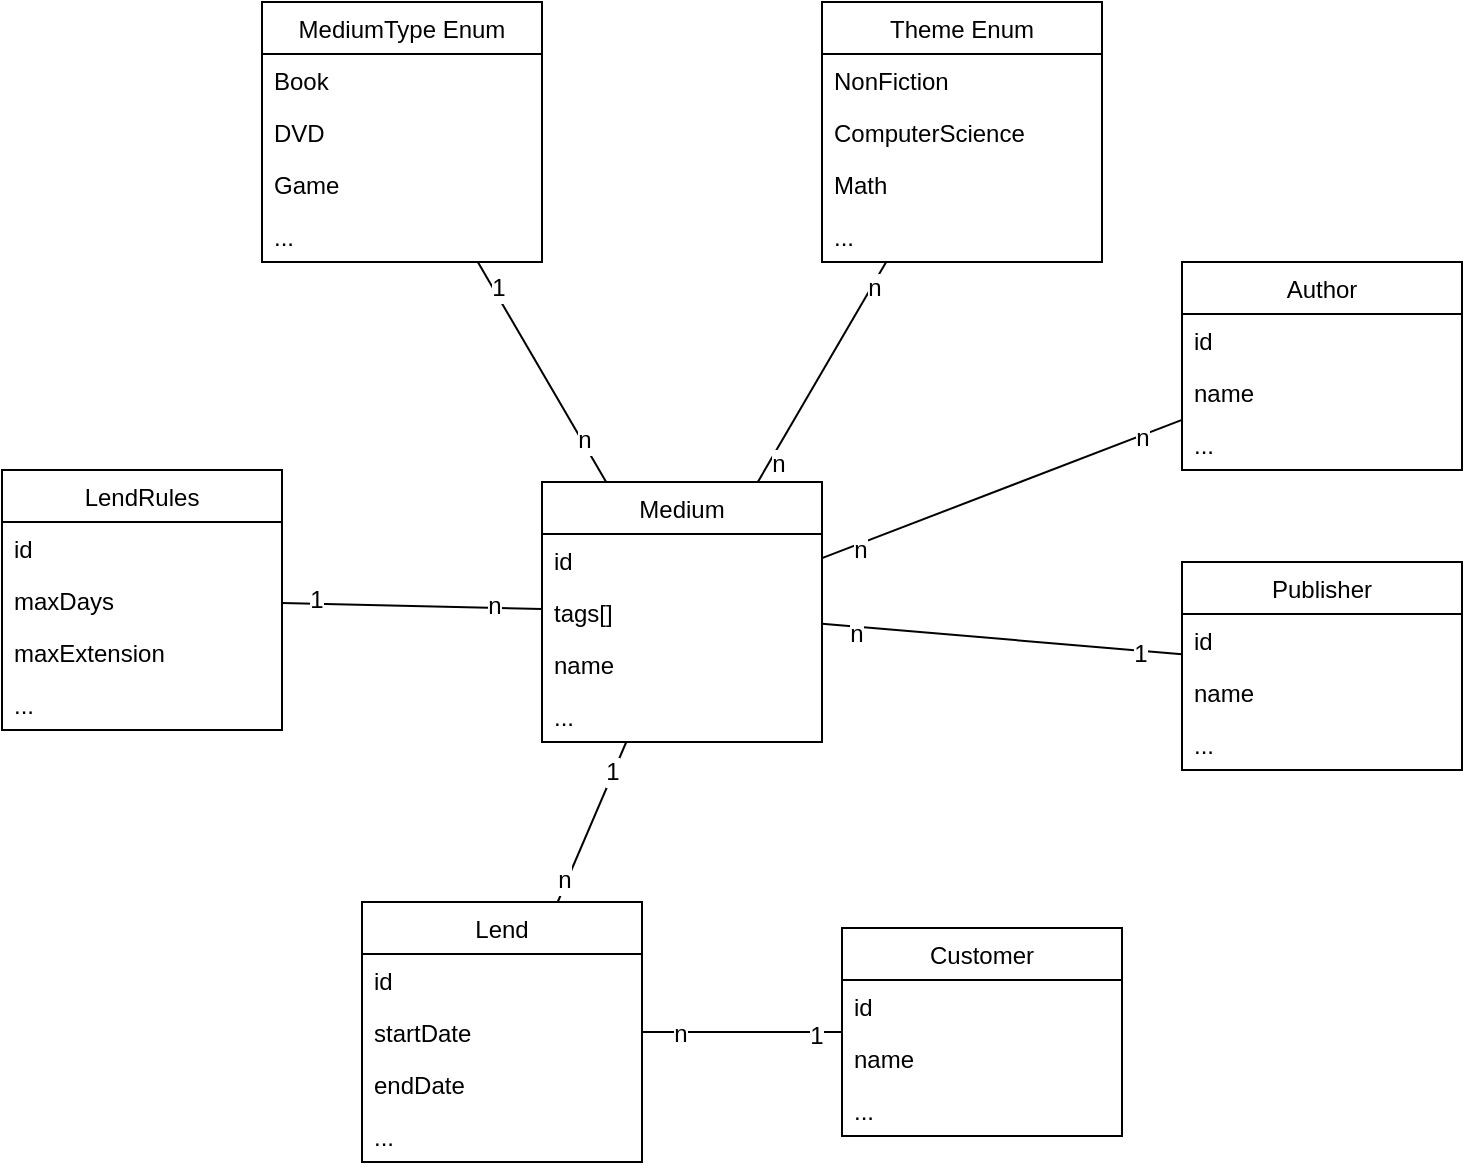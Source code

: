 <mxfile version="12.4.2" type="device" pages="1"><diagram id="lF3XhTDM7pN910u5dSS2" name="Page-1"><mxGraphModel dx="2249" dy="822" grid="1" gridSize="10" guides="1" tooltips="1" connect="1" arrows="1" fold="1" page="1" pageScale="1" pageWidth="827" pageHeight="1169" math="0" shadow="0"><root><mxCell id="0"/><mxCell id="1" parent="0"/><mxCell id="Hsreun65CRTBczWZcvti-3" value="MediumType Enum" style="swimlane;fontStyle=0;childLayout=stackLayout;horizontal=1;startSize=26;fillColor=none;horizontalStack=0;resizeParent=1;resizeParentMax=0;resizeLast=0;collapsible=1;marginBottom=0;" vertex="1" parent="1"><mxGeometry x="40" y="80" width="140" height="130" as="geometry"/></mxCell><mxCell id="Hsreun65CRTBczWZcvti-4" value="Book" style="text;strokeColor=none;fillColor=none;align=left;verticalAlign=top;spacingLeft=4;spacingRight=4;overflow=hidden;rotatable=0;points=[[0,0.5],[1,0.5]];portConstraint=eastwest;" vertex="1" parent="Hsreun65CRTBczWZcvti-3"><mxGeometry y="26" width="140" height="26" as="geometry"/></mxCell><mxCell id="Hsreun65CRTBczWZcvti-5" value="DVD" style="text;strokeColor=none;fillColor=none;align=left;verticalAlign=top;spacingLeft=4;spacingRight=4;overflow=hidden;rotatable=0;points=[[0,0.5],[1,0.5]];portConstraint=eastwest;" vertex="1" parent="Hsreun65CRTBczWZcvti-3"><mxGeometry y="52" width="140" height="26" as="geometry"/></mxCell><mxCell id="Hsreun65CRTBczWZcvti-6" value="Game" style="text;strokeColor=none;fillColor=none;align=left;verticalAlign=top;spacingLeft=4;spacingRight=4;overflow=hidden;rotatable=0;points=[[0,0.5],[1,0.5]];portConstraint=eastwest;" vertex="1" parent="Hsreun65CRTBczWZcvti-3"><mxGeometry y="78" width="140" height="26" as="geometry"/></mxCell><mxCell id="Hsreun65CRTBczWZcvti-7" value="..." style="text;strokeColor=none;fillColor=none;align=left;verticalAlign=top;spacingLeft=4;spacingRight=4;overflow=hidden;rotatable=0;points=[[0,0.5],[1,0.5]];portConstraint=eastwest;" vertex="1" parent="Hsreun65CRTBczWZcvti-3"><mxGeometry y="104" width="140" height="26" as="geometry"/></mxCell><mxCell id="Hsreun65CRTBczWZcvti-8" style="rounded=0;orthogonalLoop=1;jettySize=auto;html=1;endArrow=none;endFill=0;" edge="1" parent="1" source="Hsreun65CRTBczWZcvti-3" target="Hsreun65CRTBczWZcvti-10"><mxGeometry relative="1" as="geometry"><mxPoint x="243.472" y="300" as="targetPoint"/></mxGeometry></mxCell><mxCell id="Hsreun65CRTBczWZcvti-28" value="1" style="text;html=1;align=center;verticalAlign=middle;resizable=0;points=[];;labelBackgroundColor=#ffffff;" vertex="1" connectable="0" parent="Hsreun65CRTBczWZcvti-8"><mxGeometry x="-0.74" y="2" relative="1" as="geometry"><mxPoint as="offset"/></mxGeometry></mxCell><mxCell id="Hsreun65CRTBczWZcvti-29" value="n" style="text;html=1;align=center;verticalAlign=middle;resizable=0;points=[];;labelBackgroundColor=#ffffff;" vertex="1" connectable="0" parent="Hsreun65CRTBczWZcvti-8"><mxGeometry x="0.626" y="1" relative="1" as="geometry"><mxPoint as="offset"/></mxGeometry></mxCell><mxCell id="Hsreun65CRTBczWZcvti-10" value="Medium" style="swimlane;fontStyle=0;childLayout=stackLayout;horizontal=1;startSize=26;fillColor=none;horizontalStack=0;resizeParent=1;resizeParentMax=0;resizeLast=0;collapsible=1;marginBottom=0;" vertex="1" parent="1"><mxGeometry x="180" y="320" width="140" height="130" as="geometry"/></mxCell><mxCell id="Hsreun65CRTBczWZcvti-44" value="id" style="text;strokeColor=none;fillColor=none;align=left;verticalAlign=top;spacingLeft=4;spacingRight=4;overflow=hidden;rotatable=0;points=[[0,0.5],[1,0.5]];portConstraint=eastwest;" vertex="1" parent="Hsreun65CRTBczWZcvti-10"><mxGeometry y="26" width="140" height="26" as="geometry"/></mxCell><mxCell id="Hsreun65CRTBczWZcvti-11" value="tags[]" style="text;strokeColor=none;fillColor=none;align=left;verticalAlign=top;spacingLeft=4;spacingRight=4;overflow=hidden;rotatable=0;points=[[0,0.5],[1,0.5]];portConstraint=eastwest;" vertex="1" parent="Hsreun65CRTBczWZcvti-10"><mxGeometry y="52" width="140" height="26" as="geometry"/></mxCell><mxCell id="Hsreun65CRTBczWZcvti-14" value="name" style="text;strokeColor=none;fillColor=none;align=left;verticalAlign=top;spacingLeft=4;spacingRight=4;overflow=hidden;rotatable=0;points=[[0,0.5],[1,0.5]];portConstraint=eastwest;" vertex="1" parent="Hsreun65CRTBczWZcvti-10"><mxGeometry y="78" width="140" height="26" as="geometry"/></mxCell><mxCell id="Hsreun65CRTBczWZcvti-15" value="..." style="text;strokeColor=none;fillColor=none;align=left;verticalAlign=top;spacingLeft=4;spacingRight=4;overflow=hidden;rotatable=0;points=[[0,0.5],[1,0.5]];portConstraint=eastwest;" vertex="1" parent="Hsreun65CRTBczWZcvti-10"><mxGeometry y="104" width="140" height="26" as="geometry"/></mxCell><mxCell id="Hsreun65CRTBczWZcvti-16" value="Theme Enum" style="swimlane;fontStyle=0;childLayout=stackLayout;horizontal=1;startSize=26;fillColor=none;horizontalStack=0;resizeParent=1;resizeParentMax=0;resizeLast=0;collapsible=1;marginBottom=0;" vertex="1" parent="1"><mxGeometry x="320" y="80" width="140" height="130" as="geometry"/></mxCell><mxCell id="Hsreun65CRTBczWZcvti-20" value="NonFiction" style="text;strokeColor=none;fillColor=none;align=left;verticalAlign=top;spacingLeft=4;spacingRight=4;overflow=hidden;rotatable=0;points=[[0,0.5],[1,0.5]];portConstraint=eastwest;" vertex="1" parent="Hsreun65CRTBczWZcvti-16"><mxGeometry y="26" width="140" height="26" as="geometry"/></mxCell><mxCell id="Hsreun65CRTBczWZcvti-17" value="ComputerScience" style="text;strokeColor=none;fillColor=none;align=left;verticalAlign=top;spacingLeft=4;spacingRight=4;overflow=hidden;rotatable=0;points=[[0,0.5],[1,0.5]];portConstraint=eastwest;" vertex="1" parent="Hsreun65CRTBczWZcvti-16"><mxGeometry y="52" width="140" height="26" as="geometry"/></mxCell><mxCell id="Hsreun65CRTBczWZcvti-18" value="Math" style="text;strokeColor=none;fillColor=none;align=left;verticalAlign=top;spacingLeft=4;spacingRight=4;overflow=hidden;rotatable=0;points=[[0,0.5],[1,0.5]];portConstraint=eastwest;" vertex="1" parent="Hsreun65CRTBczWZcvti-16"><mxGeometry y="78" width="140" height="26" as="geometry"/></mxCell><mxCell id="Hsreun65CRTBczWZcvti-30" value="..." style="text;strokeColor=none;fillColor=none;align=left;verticalAlign=top;spacingLeft=4;spacingRight=4;overflow=hidden;rotatable=0;points=[[0,0.5],[1,0.5]];portConstraint=eastwest;" vertex="1" parent="Hsreun65CRTBczWZcvti-16"><mxGeometry y="104" width="140" height="26" as="geometry"/></mxCell><mxCell id="Hsreun65CRTBczWZcvti-21" style="rounded=0;orthogonalLoop=1;jettySize=auto;html=1;endArrow=none;endFill=0;" edge="1" parent="1" source="Hsreun65CRTBczWZcvti-16" target="Hsreun65CRTBczWZcvti-10"><mxGeometry relative="1" as="geometry"><mxPoint x="174.405" y="220" as="sourcePoint"/><mxPoint x="266.476" y="330" as="targetPoint"/></mxGeometry></mxCell><mxCell id="Hsreun65CRTBczWZcvti-26" value="n" style="text;html=1;align=center;verticalAlign=middle;resizable=0;points=[];;labelBackgroundColor=#ffffff;" vertex="1" connectable="0" parent="Hsreun65CRTBczWZcvti-21"><mxGeometry x="-0.769" y="1" relative="1" as="geometry"><mxPoint as="offset"/></mxGeometry></mxCell><mxCell id="Hsreun65CRTBczWZcvti-27" value="n" style="text;html=1;align=center;verticalAlign=middle;resizable=0;points=[];;labelBackgroundColor=#ffffff;" vertex="1" connectable="0" parent="Hsreun65CRTBczWZcvti-21"><mxGeometry x="0.811" y="4" relative="1" as="geometry"><mxPoint y="-1" as="offset"/></mxGeometry></mxCell><mxCell id="Hsreun65CRTBczWZcvti-22" value="Author" style="swimlane;fontStyle=0;childLayout=stackLayout;horizontal=1;startSize=26;fillColor=none;horizontalStack=0;resizeParent=1;resizeParentMax=0;resizeLast=0;collapsible=1;marginBottom=0;" vertex="1" parent="1"><mxGeometry x="500" y="210" width="140" height="104" as="geometry"/></mxCell><mxCell id="Hsreun65CRTBczWZcvti-49" value="id" style="text;strokeColor=none;fillColor=none;align=left;verticalAlign=top;spacingLeft=4;spacingRight=4;overflow=hidden;rotatable=0;points=[[0,0.5],[1,0.5]];portConstraint=eastwest;" vertex="1" parent="Hsreun65CRTBczWZcvti-22"><mxGeometry y="26" width="140" height="26" as="geometry"/></mxCell><mxCell id="Hsreun65CRTBczWZcvti-23" value="name" style="text;strokeColor=none;fillColor=none;align=left;verticalAlign=top;spacingLeft=4;spacingRight=4;overflow=hidden;rotatable=0;points=[[0,0.5],[1,0.5]];portConstraint=eastwest;" vertex="1" parent="Hsreun65CRTBczWZcvti-22"><mxGeometry y="52" width="140" height="26" as="geometry"/></mxCell><mxCell id="Hsreun65CRTBczWZcvti-25" value="..." style="text;strokeColor=none;fillColor=none;align=left;verticalAlign=top;spacingLeft=4;spacingRight=4;overflow=hidden;rotatable=0;points=[[0,0.5],[1,0.5]];portConstraint=eastwest;" vertex="1" parent="Hsreun65CRTBczWZcvti-22"><mxGeometry y="78" width="140" height="26" as="geometry"/></mxCell><mxCell id="Hsreun65CRTBczWZcvti-31" style="rounded=0;orthogonalLoop=1;jettySize=auto;html=1;endArrow=none;endFill=0;" edge="1" parent="1" source="Hsreun65CRTBczWZcvti-22" target="Hsreun65CRTBczWZcvti-10"><mxGeometry relative="1" as="geometry"><mxPoint x="359.912" y="220" as="sourcePoint"/><mxPoint x="292.07" y="330" as="targetPoint"/></mxGeometry></mxCell><mxCell id="Hsreun65CRTBczWZcvti-32" value="n" style="text;html=1;align=center;verticalAlign=middle;resizable=0;points=[];;labelBackgroundColor=#ffffff;" vertex="1" connectable="0" parent="Hsreun65CRTBczWZcvti-31"><mxGeometry x="-0.769" y="1" relative="1" as="geometry"><mxPoint as="offset"/></mxGeometry></mxCell><mxCell id="Hsreun65CRTBczWZcvti-33" value="n" style="text;html=1;align=center;verticalAlign=middle;resizable=0;points=[];;labelBackgroundColor=#ffffff;" vertex="1" connectable="0" parent="Hsreun65CRTBczWZcvti-31"><mxGeometry x="0.811" y="4" relative="1" as="geometry"><mxPoint y="-1" as="offset"/></mxGeometry></mxCell><mxCell id="Hsreun65CRTBczWZcvti-34" value="Publisher" style="swimlane;fontStyle=0;childLayout=stackLayout;horizontal=1;startSize=26;fillColor=none;horizontalStack=0;resizeParent=1;resizeParentMax=0;resizeLast=0;collapsible=1;marginBottom=0;" vertex="1" parent="1"><mxGeometry x="500" y="360" width="140" height="104" as="geometry"/></mxCell><mxCell id="Hsreun65CRTBczWZcvti-50" value="id" style="text;strokeColor=none;fillColor=none;align=left;verticalAlign=top;spacingLeft=4;spacingRight=4;overflow=hidden;rotatable=0;points=[[0,0.5],[1,0.5]];portConstraint=eastwest;" vertex="1" parent="Hsreun65CRTBczWZcvti-34"><mxGeometry y="26" width="140" height="26" as="geometry"/></mxCell><mxCell id="Hsreun65CRTBczWZcvti-35" value="name" style="text;strokeColor=none;fillColor=none;align=left;verticalAlign=top;spacingLeft=4;spacingRight=4;overflow=hidden;rotatable=0;points=[[0,0.5],[1,0.5]];portConstraint=eastwest;" vertex="1" parent="Hsreun65CRTBczWZcvti-34"><mxGeometry y="52" width="140" height="26" as="geometry"/></mxCell><mxCell id="Hsreun65CRTBczWZcvti-36" value="..." style="text;strokeColor=none;fillColor=none;align=left;verticalAlign=top;spacingLeft=4;spacingRight=4;overflow=hidden;rotatable=0;points=[[0,0.5],[1,0.5]];portConstraint=eastwest;" vertex="1" parent="Hsreun65CRTBczWZcvti-34"><mxGeometry y="78" width="140" height="26" as="geometry"/></mxCell><mxCell id="Hsreun65CRTBczWZcvti-37" style="rounded=0;orthogonalLoop=1;jettySize=auto;html=1;endArrow=none;endFill=0;" edge="1" parent="1" source="Hsreun65CRTBczWZcvti-34" target="Hsreun65CRTBczWZcvti-10"><mxGeometry relative="1" as="geometry"><mxPoint x="410" y="319.955" as="sourcePoint"/><mxPoint x="330" y="353.045" as="targetPoint"/></mxGeometry></mxCell><mxCell id="Hsreun65CRTBczWZcvti-38" value="1" style="text;html=1;align=center;verticalAlign=middle;resizable=0;points=[];;labelBackgroundColor=#ffffff;" vertex="1" connectable="0" parent="Hsreun65CRTBczWZcvti-37"><mxGeometry x="-0.769" y="1" relative="1" as="geometry"><mxPoint as="offset"/></mxGeometry></mxCell><mxCell id="Hsreun65CRTBczWZcvti-39" value="n" style="text;html=1;align=center;verticalAlign=middle;resizable=0;points=[];;labelBackgroundColor=#ffffff;" vertex="1" connectable="0" parent="Hsreun65CRTBczWZcvti-37"><mxGeometry x="0.811" y="4" relative="1" as="geometry"><mxPoint y="-1" as="offset"/></mxGeometry></mxCell><mxCell id="Hsreun65CRTBczWZcvti-40" value="Customer" style="swimlane;fontStyle=0;childLayout=stackLayout;horizontal=1;startSize=26;fillColor=none;horizontalStack=0;resizeParent=1;resizeParentMax=0;resizeLast=0;collapsible=1;marginBottom=0;" vertex="1" parent="1"><mxGeometry x="330" y="543" width="140" height="104" as="geometry"/></mxCell><mxCell id="Hsreun65CRTBczWZcvti-51" value="id" style="text;strokeColor=none;fillColor=none;align=left;verticalAlign=top;spacingLeft=4;spacingRight=4;overflow=hidden;rotatable=0;points=[[0,0.5],[1,0.5]];portConstraint=eastwest;" vertex="1" parent="Hsreun65CRTBczWZcvti-40"><mxGeometry y="26" width="140" height="26" as="geometry"/></mxCell><mxCell id="Hsreun65CRTBczWZcvti-42" value="name" style="text;strokeColor=none;fillColor=none;align=left;verticalAlign=top;spacingLeft=4;spacingRight=4;overflow=hidden;rotatable=0;points=[[0,0.5],[1,0.5]];portConstraint=eastwest;" vertex="1" parent="Hsreun65CRTBczWZcvti-40"><mxGeometry y="52" width="140" height="26" as="geometry"/></mxCell><mxCell id="Hsreun65CRTBczWZcvti-43" value="..." style="text;strokeColor=none;fillColor=none;align=left;verticalAlign=top;spacingLeft=4;spacingRight=4;overflow=hidden;rotatable=0;points=[[0,0.5],[1,0.5]];portConstraint=eastwest;" vertex="1" parent="Hsreun65CRTBczWZcvti-40"><mxGeometry y="78" width="140" height="26" as="geometry"/></mxCell><mxCell id="Hsreun65CRTBczWZcvti-52" value="LendRules" style="swimlane;fontStyle=0;childLayout=stackLayout;horizontal=1;startSize=26;fillColor=none;horizontalStack=0;resizeParent=1;resizeParentMax=0;resizeLast=0;collapsible=1;marginBottom=0;" vertex="1" parent="1"><mxGeometry x="-90" y="314" width="140" height="130" as="geometry"/></mxCell><mxCell id="Hsreun65CRTBczWZcvti-53" value="id" style="text;strokeColor=none;fillColor=none;align=left;verticalAlign=top;spacingLeft=4;spacingRight=4;overflow=hidden;rotatable=0;points=[[0,0.5],[1,0.5]];portConstraint=eastwest;" vertex="1" parent="Hsreun65CRTBczWZcvti-52"><mxGeometry y="26" width="140" height="26" as="geometry"/></mxCell><mxCell id="Hsreun65CRTBczWZcvti-54" value="maxDays" style="text;strokeColor=none;fillColor=none;align=left;verticalAlign=top;spacingLeft=4;spacingRight=4;overflow=hidden;rotatable=0;points=[[0,0.5],[1,0.5]];portConstraint=eastwest;" vertex="1" parent="Hsreun65CRTBczWZcvti-52"><mxGeometry y="52" width="140" height="26" as="geometry"/></mxCell><mxCell id="Hsreun65CRTBczWZcvti-59" value="maxExtension" style="text;strokeColor=none;fillColor=none;align=left;verticalAlign=top;spacingLeft=4;spacingRight=4;overflow=hidden;rotatable=0;points=[[0,0.5],[1,0.5]];portConstraint=eastwest;" vertex="1" parent="Hsreun65CRTBczWZcvti-52"><mxGeometry y="78" width="140" height="26" as="geometry"/></mxCell><mxCell id="Hsreun65CRTBczWZcvti-55" value="..." style="text;strokeColor=none;fillColor=none;align=left;verticalAlign=top;spacingLeft=4;spacingRight=4;overflow=hidden;rotatable=0;points=[[0,0.5],[1,0.5]];portConstraint=eastwest;" vertex="1" parent="Hsreun65CRTBczWZcvti-52"><mxGeometry y="104" width="140" height="26" as="geometry"/></mxCell><mxCell id="Hsreun65CRTBczWZcvti-56" style="rounded=0;orthogonalLoop=1;jettySize=auto;html=1;endArrow=none;endFill=0;" edge="1" parent="1" source="Hsreun65CRTBczWZcvti-52" target="Hsreun65CRTBczWZcvti-10"><mxGeometry relative="1" as="geometry"><mxPoint x="157.917" y="220.0" as="sourcePoint"/><mxPoint x="222.083" y="330.0" as="targetPoint"/></mxGeometry></mxCell><mxCell id="Hsreun65CRTBczWZcvti-57" value="1" style="text;html=1;align=center;verticalAlign=middle;resizable=0;points=[];;labelBackgroundColor=#ffffff;" vertex="1" connectable="0" parent="Hsreun65CRTBczWZcvti-56"><mxGeometry x="-0.74" y="2" relative="1" as="geometry"><mxPoint as="offset"/></mxGeometry></mxCell><mxCell id="Hsreun65CRTBczWZcvti-58" value="n" style="text;html=1;align=center;verticalAlign=middle;resizable=0;points=[];;labelBackgroundColor=#ffffff;" vertex="1" connectable="0" parent="Hsreun65CRTBczWZcvti-56"><mxGeometry x="0.626" y="1" relative="1" as="geometry"><mxPoint as="offset"/></mxGeometry></mxCell><mxCell id="Hsreun65CRTBczWZcvti-60" value="Lend" style="swimlane;fontStyle=0;childLayout=stackLayout;horizontal=1;startSize=26;fillColor=none;horizontalStack=0;resizeParent=1;resizeParentMax=0;resizeLast=0;collapsible=1;marginBottom=0;" vertex="1" parent="1"><mxGeometry x="90" y="530" width="140" height="130" as="geometry"/></mxCell><mxCell id="Hsreun65CRTBczWZcvti-61" value="id" style="text;strokeColor=none;fillColor=none;align=left;verticalAlign=top;spacingLeft=4;spacingRight=4;overflow=hidden;rotatable=0;points=[[0,0.5],[1,0.5]];portConstraint=eastwest;" vertex="1" parent="Hsreun65CRTBczWZcvti-60"><mxGeometry y="26" width="140" height="26" as="geometry"/></mxCell><mxCell id="Hsreun65CRTBczWZcvti-65" value="startDate" style="text;strokeColor=none;fillColor=none;align=left;verticalAlign=top;spacingLeft=4;spacingRight=4;overflow=hidden;rotatable=0;points=[[0,0.5],[1,0.5]];portConstraint=eastwest;" vertex="1" parent="Hsreun65CRTBczWZcvti-60"><mxGeometry y="52" width="140" height="26" as="geometry"/></mxCell><mxCell id="Hsreun65CRTBczWZcvti-63" value="endDate" style="text;strokeColor=none;fillColor=none;align=left;verticalAlign=top;spacingLeft=4;spacingRight=4;overflow=hidden;rotatable=0;points=[[0,0.5],[1,0.5]];portConstraint=eastwest;" vertex="1" parent="Hsreun65CRTBczWZcvti-60"><mxGeometry y="78" width="140" height="26" as="geometry"/></mxCell><mxCell id="Hsreun65CRTBczWZcvti-64" value="..." style="text;strokeColor=none;fillColor=none;align=left;verticalAlign=top;spacingLeft=4;spacingRight=4;overflow=hidden;rotatable=0;points=[[0,0.5],[1,0.5]];portConstraint=eastwest;" vertex="1" parent="Hsreun65CRTBczWZcvti-60"><mxGeometry y="104" width="140" height="26" as="geometry"/></mxCell><mxCell id="Hsreun65CRTBczWZcvti-66" style="rounded=0;orthogonalLoop=1;jettySize=auto;html=1;endArrow=none;endFill=0;" edge="1" parent="1" source="Hsreun65CRTBczWZcvti-60" target="Hsreun65CRTBczWZcvti-10"><mxGeometry relative="1" as="geometry"><mxPoint x="60" y="390.556" as="sourcePoint"/><mxPoint x="190" y="393.444" as="targetPoint"/></mxGeometry></mxCell><mxCell id="Hsreun65CRTBczWZcvti-67" value="n" style="text;html=1;align=center;verticalAlign=middle;resizable=0;points=[];;labelBackgroundColor=#ffffff;" vertex="1" connectable="0" parent="Hsreun65CRTBczWZcvti-66"><mxGeometry x="-0.74" y="2" relative="1" as="geometry"><mxPoint as="offset"/></mxGeometry></mxCell><mxCell id="Hsreun65CRTBczWZcvti-68" value="1" style="text;html=1;align=center;verticalAlign=middle;resizable=0;points=[];;labelBackgroundColor=#ffffff;" vertex="1" connectable="0" parent="Hsreun65CRTBczWZcvti-66"><mxGeometry x="0.626" y="1" relative="1" as="geometry"><mxPoint as="offset"/></mxGeometry></mxCell><mxCell id="Hsreun65CRTBczWZcvti-69" style="rounded=0;orthogonalLoop=1;jettySize=auto;html=1;endArrow=none;endFill=0;" edge="1" parent="1" source="Hsreun65CRTBczWZcvti-40" target="Hsreun65CRTBczWZcvti-60"><mxGeometry relative="1" as="geometry"><mxPoint x="201.48" y="540" as="sourcePoint"/><mxPoint x="233.767" y="460" as="targetPoint"/></mxGeometry></mxCell><mxCell id="Hsreun65CRTBczWZcvti-70" value="1" style="text;html=1;align=center;verticalAlign=middle;resizable=0;points=[];;labelBackgroundColor=#ffffff;" vertex="1" connectable="0" parent="Hsreun65CRTBczWZcvti-69"><mxGeometry x="-0.74" y="2" relative="1" as="geometry"><mxPoint as="offset"/></mxGeometry></mxCell><mxCell id="Hsreun65CRTBczWZcvti-71" value="n" style="text;html=1;align=center;verticalAlign=middle;resizable=0;points=[];;labelBackgroundColor=#ffffff;" vertex="1" connectable="0" parent="Hsreun65CRTBczWZcvti-69"><mxGeometry x="0.626" y="1" relative="1" as="geometry"><mxPoint as="offset"/></mxGeometry></mxCell></root></mxGraphModel></diagram></mxfile>